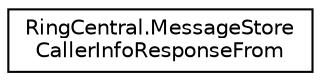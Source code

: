 digraph "Graphical Class Hierarchy"
{
 // LATEX_PDF_SIZE
  edge [fontname="Helvetica",fontsize="10",labelfontname="Helvetica",labelfontsize="10"];
  node [fontname="Helvetica",fontsize="10",shape=record];
  rankdir="LR";
  Node0 [label="RingCentral.MessageStore\lCallerInfoResponseFrom",height=0.2,width=0.4,color="black", fillcolor="white", style="filled",URL="$classRingCentral_1_1MessageStoreCallerInfoResponseFrom.html",tooltip="Sender information"];
}
